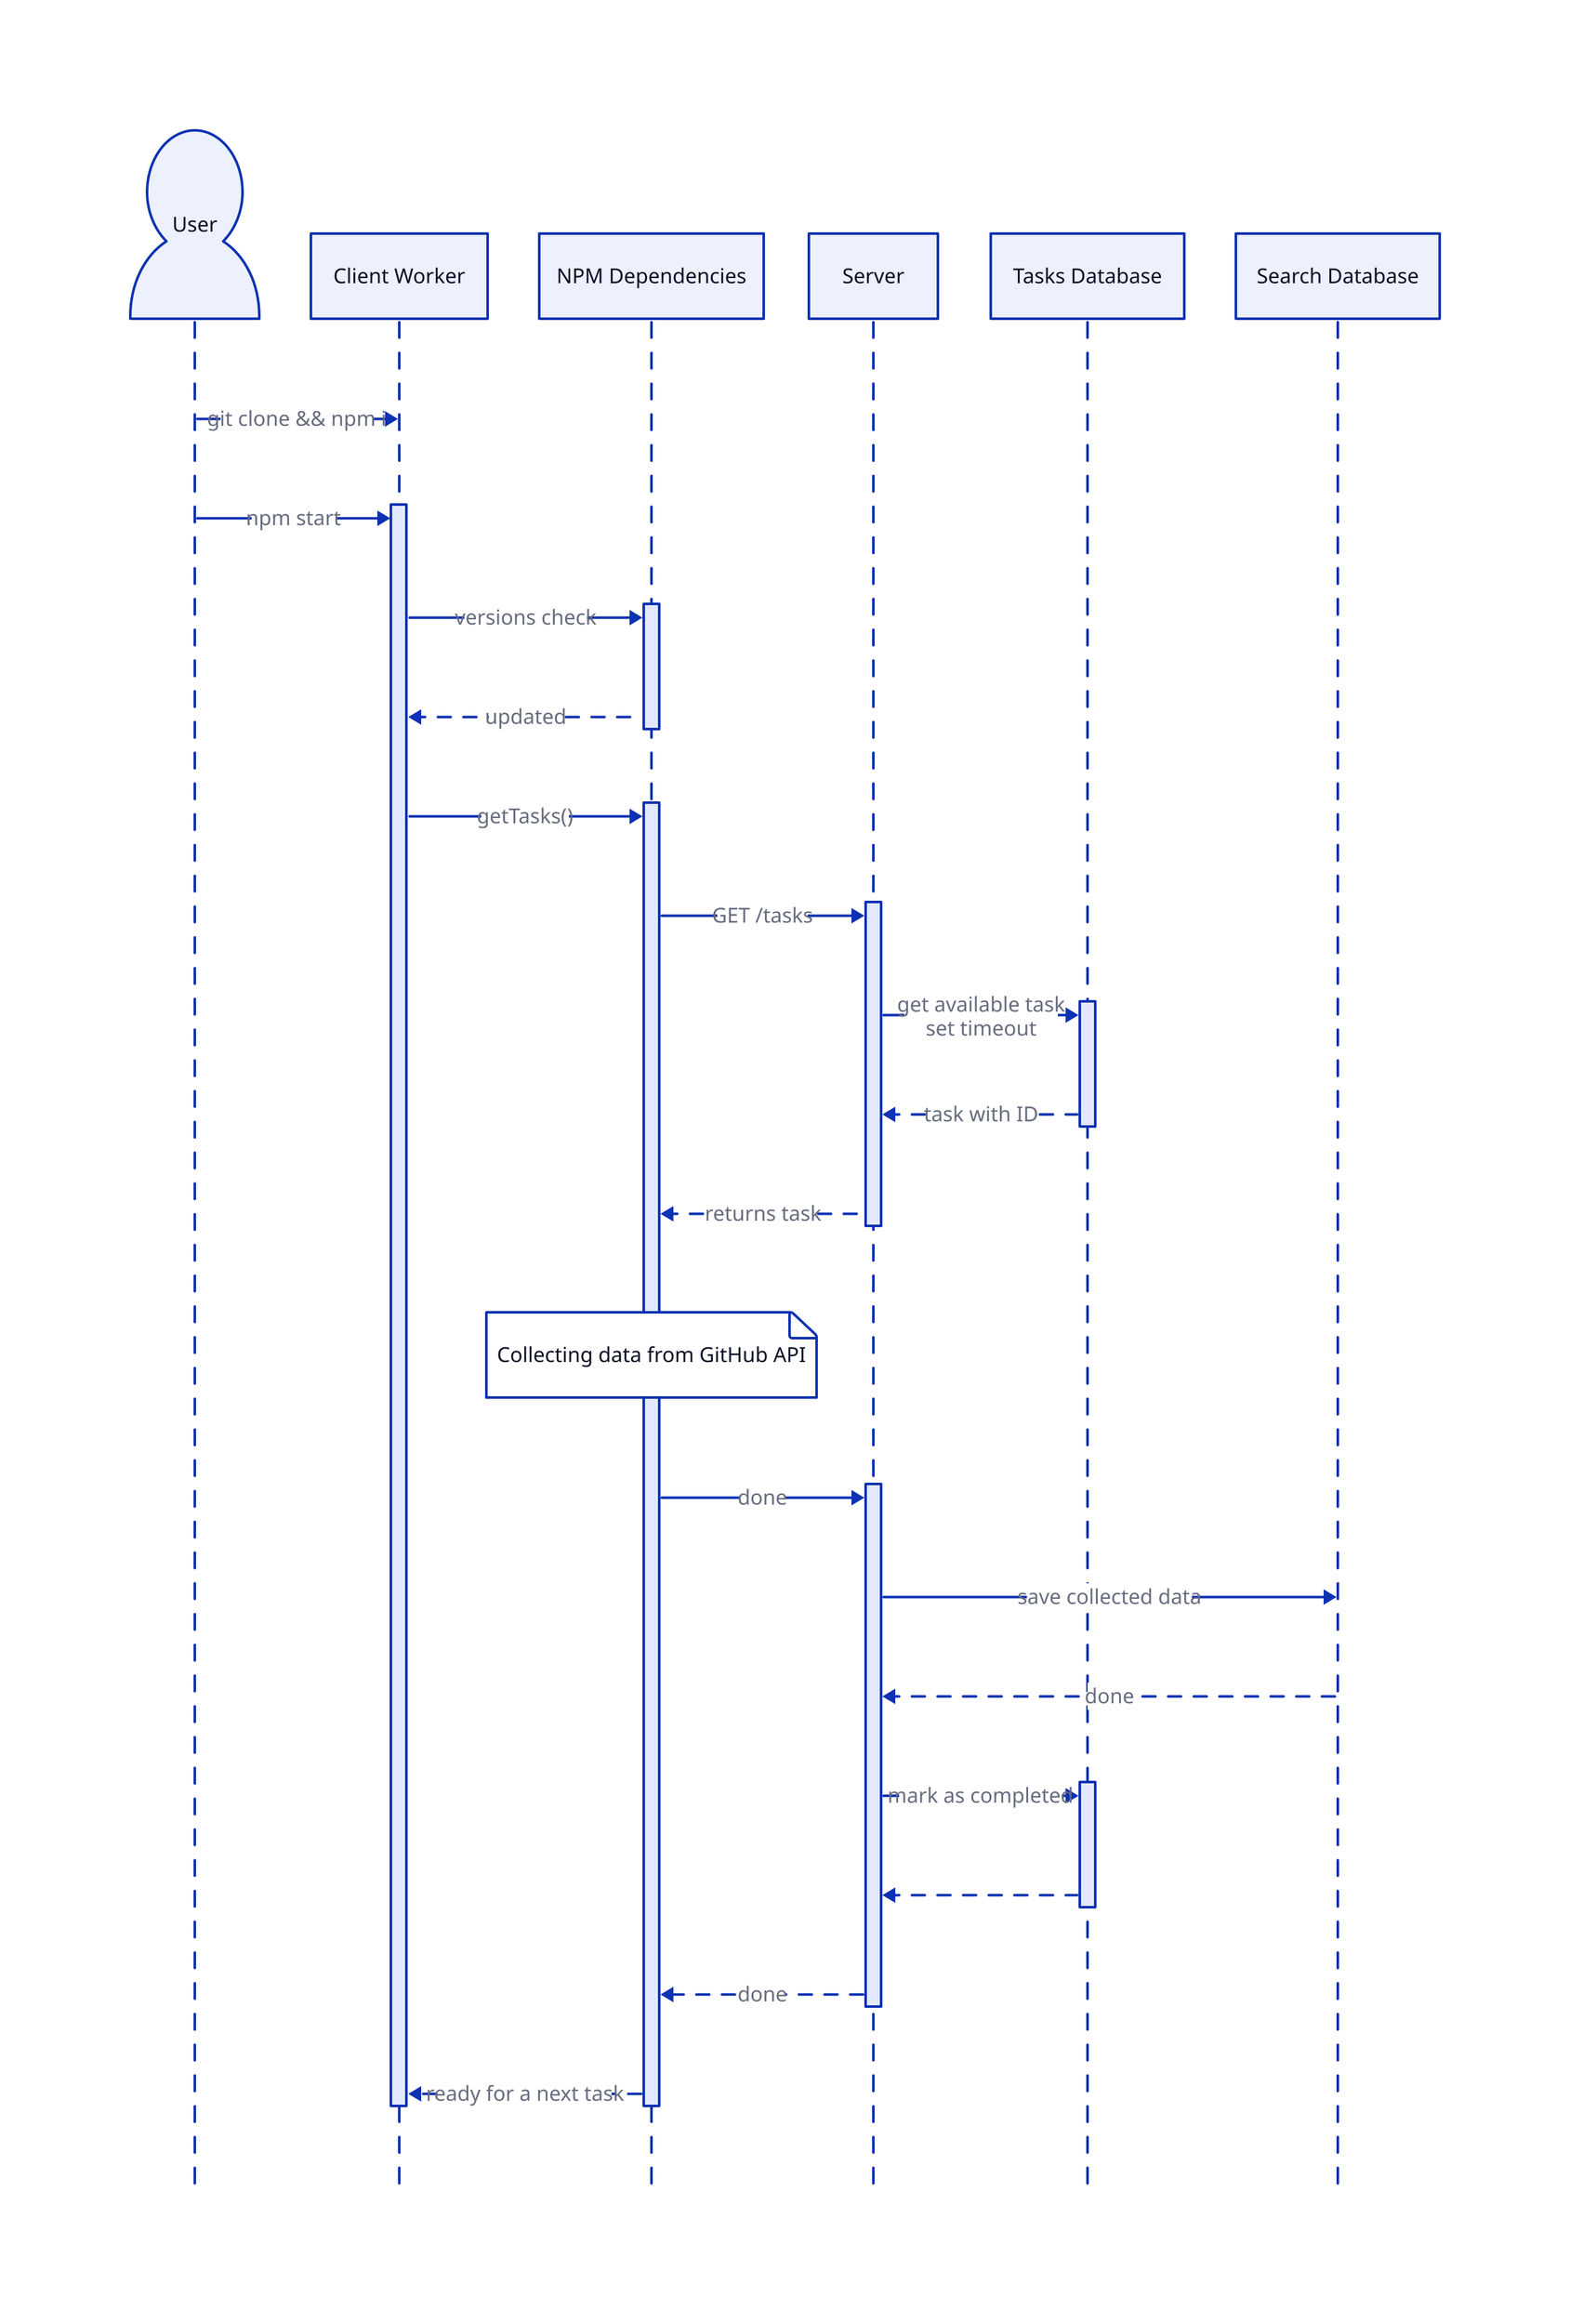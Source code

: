 shape: sequence_diagram

user: User { shape: Person }
worker: Client Worker
deps: NPM Dependencies
server: Server
tasksDb: Tasks Database
search: Search Database

user -> worker: git clone && npm i
user -> worker.app: npm start

worker.app -> deps.update: versions check
worker.app <- deps.update: updated { style.stroke-dash: 5 }

worker.app -> deps.task: getTasks()
deps.task -> server.tasks: GET /tasks

server.tasks -> tasksDb.db: |
  get available task
  set timeout
|

server.tasks <- tasksDb.db: task with ID { style.stroke-dash: 5 }
deps.task <- server.tasks: returns task { style.stroke-dash: 5 }
deps.task."Collecting data from GitHub API"

deps.task -> server.result: "done"
server.result -> search: save collected data
server.result <- search: done { style.stroke-dash: 5 }
server.result -> tasksDb.done: mark as completed
server.result <- tasksDb.done { style.stroke-dash: 5 }

server.result -> deps.task: done { style.stroke-dash: 5 }
deps.task -> worker.app: ready for a next task { style.stroke-dash: 5 }
